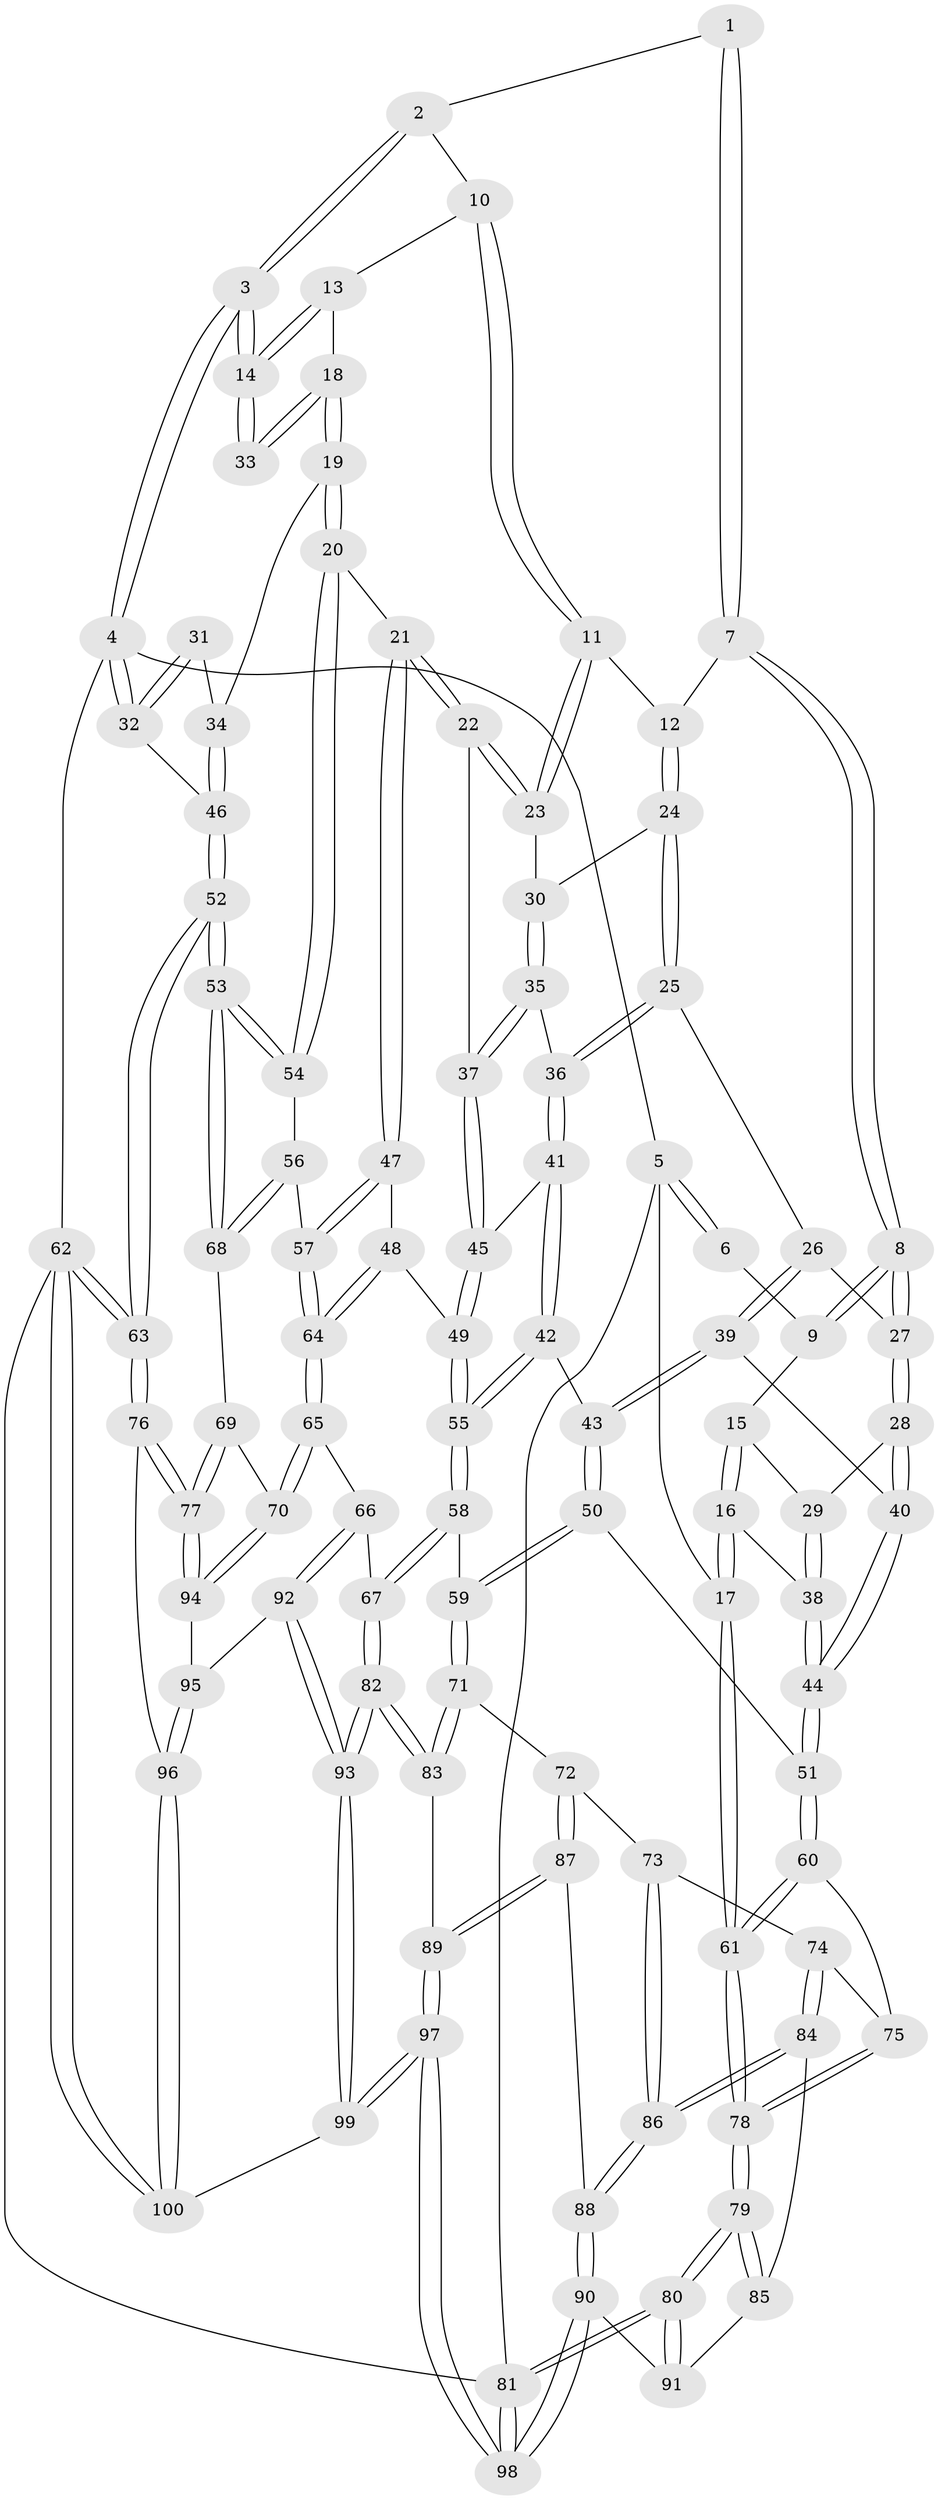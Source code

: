 // coarse degree distribution, {5: 0.34, 6: 0.1, 7: 0.02, 4: 0.38, 9: 0.02, 3: 0.14}
// Generated by graph-tools (version 1.1) at 2025/21/03/04/25 18:21:11]
// undirected, 100 vertices, 247 edges
graph export_dot {
graph [start="1"]
  node [color=gray90,style=filled];
  1 [pos="+0.4916506107821366+0"];
  2 [pos="+0.6619286585299688+0"];
  3 [pos="+1+0"];
  4 [pos="+1+0"];
  5 [pos="+0+0"];
  6 [pos="+0.021043526169721986+0"];
  7 [pos="+0.4461465721117802+0.011014534796747369"];
  8 [pos="+0.37929727574586947+0.07717619788596389"];
  9 [pos="+0.21145352902832779+0.07798139881039486"];
  10 [pos="+0.7210243999718673+0.04524898684511591"];
  11 [pos="+0.6755997871680375+0.12668417889555836"];
  12 [pos="+0.48800805457535845+0.06830070403412898"];
  13 [pos="+0.8132937348141558+0.0994941889948067"];
  14 [pos="+1+0"];
  15 [pos="+0.19347479126733091+0.10990820987739007"];
  16 [pos="+0+0.21365931815545805"];
  17 [pos="+0+0.20279763542407356"];
  18 [pos="+0.8569345779771212+0.17886918094619436"];
  19 [pos="+0.8154588259788833+0.30101542710361684"];
  20 [pos="+0.8071547085091513+0.30935421437451044"];
  21 [pos="+0.7496788823693854+0.31091498807306206"];
  22 [pos="+0.7199060212421281+0.2912105390386094"];
  23 [pos="+0.6711881098404132+0.15903374000524909"];
  24 [pos="+0.5276138792016853+0.1734608171524462"];
  25 [pos="+0.41914056661798665+0.23724654817716312"];
  26 [pos="+0.39935504478248995+0.23462356921752855"];
  27 [pos="+0.36232836273278146+0.18735306371904226"];
  28 [pos="+0.2657714697765083+0.23581984545077034"];
  29 [pos="+0.22285626848040496+0.21291709759169686"];
  30 [pos="+0.5375184248521926+0.1838775979103752"];
  31 [pos="+0.9918250447460965+0.20475404283552845"];
  32 [pos="+1+0.22761783894672136"];
  33 [pos="+0.8975402284207135+0.1616187352960512"];
  34 [pos="+0.8882362305364102+0.2949631160965435"];
  35 [pos="+0.5518383600123633+0.27439666287292763"];
  36 [pos="+0.5060569951721042+0.2945612108980467"];
  37 [pos="+0.598789508621355+0.2964991271149617"];
  38 [pos="+0.05662696307845436+0.3086803165041521"];
  39 [pos="+0.37453382371599864+0.34973386447633314"];
  40 [pos="+0.27328645053967104+0.3202600557146236"];
  41 [pos="+0.4576389865965686+0.3819750162133473"];
  42 [pos="+0.4326353667953131+0.3969161455813685"];
  43 [pos="+0.40391110968032284+0.39370788888301333"];
  44 [pos="+0.17049059549101367+0.4193096555066682"];
  45 [pos="+0.5615411501513393+0.400634350386941"];
  46 [pos="+1+0.323367904612199"];
  47 [pos="+0.6573275289373777+0.4785763892651918"];
  48 [pos="+0.6223543349489152+0.49238784468723673"];
  49 [pos="+0.6217086941972558+0.49243314682876577"];
  50 [pos="+0.2872666581380095+0.5241087368078261"];
  51 [pos="+0.1912088554260446+0.5017970168942559"];
  52 [pos="+1+0.5395703377717329"];
  53 [pos="+1+0.5393679863723801"];
  54 [pos="+0.8499522872795453+0.38685118420179077"];
  55 [pos="+0.5194723160644913+0.5552734249726695"];
  56 [pos="+0.7863432275956752+0.5474281828050831"];
  57 [pos="+0.7709133517025237+0.5510453514714962"];
  58 [pos="+0.47209855318428673+0.6432112793097622"];
  59 [pos="+0.38500493857688245+0.6338631794916683"];
  60 [pos="+0.1334159652718262+0.5618788702020509"];
  61 [pos="+0+0.5634784696593894"];
  62 [pos="+1+1"];
  63 [pos="+1+1"];
  64 [pos="+0.7024434697995579+0.717806901834266"];
  65 [pos="+0.6995241653374371+0.7396743736352477"];
  66 [pos="+0.6090012519779496+0.7486961686758796"];
  67 [pos="+0.49931357457275843+0.681119656390218"];
  68 [pos="+0.9246239602621492+0.6032956051171852"];
  69 [pos="+0.9071973673380084+0.6331158069539274"];
  70 [pos="+0.7075612594978588+0.7444345831017861"];
  71 [pos="+0.27456928813694886+0.7603955405870285"];
  72 [pos="+0.26732033062241517+0.760904743573983"];
  73 [pos="+0.16862328628384035+0.7318441123845096"];
  74 [pos="+0.15282384011417+0.719277491887015"];
  75 [pos="+0.1440678933362723+0.6844047721611274"];
  76 [pos="+0.9180974780853319+0.8687247089688904"];
  77 [pos="+0.9093975731831876+0.8605466511442518"];
  78 [pos="+0+0.6849575540839048"];
  79 [pos="+0+0.7620086412731698"];
  80 [pos="+0+0.8847781930551519"];
  81 [pos="+0+1"];
  82 [pos="+0.38907891766125546+0.9023595618910796"];
  83 [pos="+0.3661683446092761+0.8841468734533615"];
  84 [pos="+0.015612069823099668+0.7925099090620277"];
  85 [pos="+0.011216524310213217+0.7938723208057308"];
  86 [pos="+0.13955130439620855+0.8608081065198976"];
  87 [pos="+0.1984650109079546+0.9073235515644705"];
  88 [pos="+0.14258119320441084+0.8831219802073084"];
  89 [pos="+0.20107411176917594+0.911610665479694"];
  90 [pos="+0.08300846661058142+0.917315159097215"];
  91 [pos="+0.07506083209715611+0.9091253390710289"];
  92 [pos="+0.5416296400667996+0.9444331219726274"];
  93 [pos="+0.46724691552103115+1"];
  94 [pos="+0.7458205966714189+0.791726466864402"];
  95 [pos="+0.7169523196899841+0.8904172477668543"];
  96 [pos="+0.7294021791691763+1"];
  97 [pos="+0.2446294314837747+1"];
  98 [pos="+0+1"];
  99 [pos="+0.466961855977441+1"];
  100 [pos="+0.6413287251406176+1"];
  1 -- 2;
  1 -- 7;
  1 -- 7;
  2 -- 3;
  2 -- 3;
  2 -- 10;
  3 -- 4;
  3 -- 4;
  3 -- 14;
  3 -- 14;
  4 -- 5;
  4 -- 32;
  4 -- 32;
  4 -- 62;
  5 -- 6;
  5 -- 6;
  5 -- 17;
  5 -- 81;
  6 -- 9;
  7 -- 8;
  7 -- 8;
  7 -- 12;
  8 -- 9;
  8 -- 9;
  8 -- 27;
  8 -- 27;
  9 -- 15;
  10 -- 11;
  10 -- 11;
  10 -- 13;
  11 -- 12;
  11 -- 23;
  11 -- 23;
  12 -- 24;
  12 -- 24;
  13 -- 14;
  13 -- 14;
  13 -- 18;
  14 -- 33;
  14 -- 33;
  15 -- 16;
  15 -- 16;
  15 -- 29;
  16 -- 17;
  16 -- 17;
  16 -- 38;
  17 -- 61;
  17 -- 61;
  18 -- 19;
  18 -- 19;
  18 -- 33;
  18 -- 33;
  19 -- 20;
  19 -- 20;
  19 -- 34;
  20 -- 21;
  20 -- 54;
  20 -- 54;
  21 -- 22;
  21 -- 22;
  21 -- 47;
  21 -- 47;
  22 -- 23;
  22 -- 23;
  22 -- 37;
  23 -- 30;
  24 -- 25;
  24 -- 25;
  24 -- 30;
  25 -- 26;
  25 -- 36;
  25 -- 36;
  26 -- 27;
  26 -- 39;
  26 -- 39;
  27 -- 28;
  27 -- 28;
  28 -- 29;
  28 -- 40;
  28 -- 40;
  29 -- 38;
  29 -- 38;
  30 -- 35;
  30 -- 35;
  31 -- 32;
  31 -- 32;
  31 -- 34;
  32 -- 46;
  34 -- 46;
  34 -- 46;
  35 -- 36;
  35 -- 37;
  35 -- 37;
  36 -- 41;
  36 -- 41;
  37 -- 45;
  37 -- 45;
  38 -- 44;
  38 -- 44;
  39 -- 40;
  39 -- 43;
  39 -- 43;
  40 -- 44;
  40 -- 44;
  41 -- 42;
  41 -- 42;
  41 -- 45;
  42 -- 43;
  42 -- 55;
  42 -- 55;
  43 -- 50;
  43 -- 50;
  44 -- 51;
  44 -- 51;
  45 -- 49;
  45 -- 49;
  46 -- 52;
  46 -- 52;
  47 -- 48;
  47 -- 57;
  47 -- 57;
  48 -- 49;
  48 -- 64;
  48 -- 64;
  49 -- 55;
  49 -- 55;
  50 -- 51;
  50 -- 59;
  50 -- 59;
  51 -- 60;
  51 -- 60;
  52 -- 53;
  52 -- 53;
  52 -- 63;
  52 -- 63;
  53 -- 54;
  53 -- 54;
  53 -- 68;
  53 -- 68;
  54 -- 56;
  55 -- 58;
  55 -- 58;
  56 -- 57;
  56 -- 68;
  56 -- 68;
  57 -- 64;
  57 -- 64;
  58 -- 59;
  58 -- 67;
  58 -- 67;
  59 -- 71;
  59 -- 71;
  60 -- 61;
  60 -- 61;
  60 -- 75;
  61 -- 78;
  61 -- 78;
  62 -- 63;
  62 -- 63;
  62 -- 100;
  62 -- 100;
  62 -- 81;
  63 -- 76;
  63 -- 76;
  64 -- 65;
  64 -- 65;
  65 -- 66;
  65 -- 70;
  65 -- 70;
  66 -- 67;
  66 -- 92;
  66 -- 92;
  67 -- 82;
  67 -- 82;
  68 -- 69;
  69 -- 70;
  69 -- 77;
  69 -- 77;
  70 -- 94;
  70 -- 94;
  71 -- 72;
  71 -- 83;
  71 -- 83;
  72 -- 73;
  72 -- 87;
  72 -- 87;
  73 -- 74;
  73 -- 86;
  73 -- 86;
  74 -- 75;
  74 -- 84;
  74 -- 84;
  75 -- 78;
  75 -- 78;
  76 -- 77;
  76 -- 77;
  76 -- 96;
  77 -- 94;
  77 -- 94;
  78 -- 79;
  78 -- 79;
  79 -- 80;
  79 -- 80;
  79 -- 85;
  79 -- 85;
  80 -- 81;
  80 -- 81;
  80 -- 91;
  80 -- 91;
  81 -- 98;
  81 -- 98;
  82 -- 83;
  82 -- 83;
  82 -- 93;
  82 -- 93;
  83 -- 89;
  84 -- 85;
  84 -- 86;
  84 -- 86;
  85 -- 91;
  86 -- 88;
  86 -- 88;
  87 -- 88;
  87 -- 89;
  87 -- 89;
  88 -- 90;
  88 -- 90;
  89 -- 97;
  89 -- 97;
  90 -- 91;
  90 -- 98;
  90 -- 98;
  92 -- 93;
  92 -- 93;
  92 -- 95;
  93 -- 99;
  93 -- 99;
  94 -- 95;
  95 -- 96;
  95 -- 96;
  96 -- 100;
  96 -- 100;
  97 -- 98;
  97 -- 98;
  97 -- 99;
  97 -- 99;
  99 -- 100;
}
